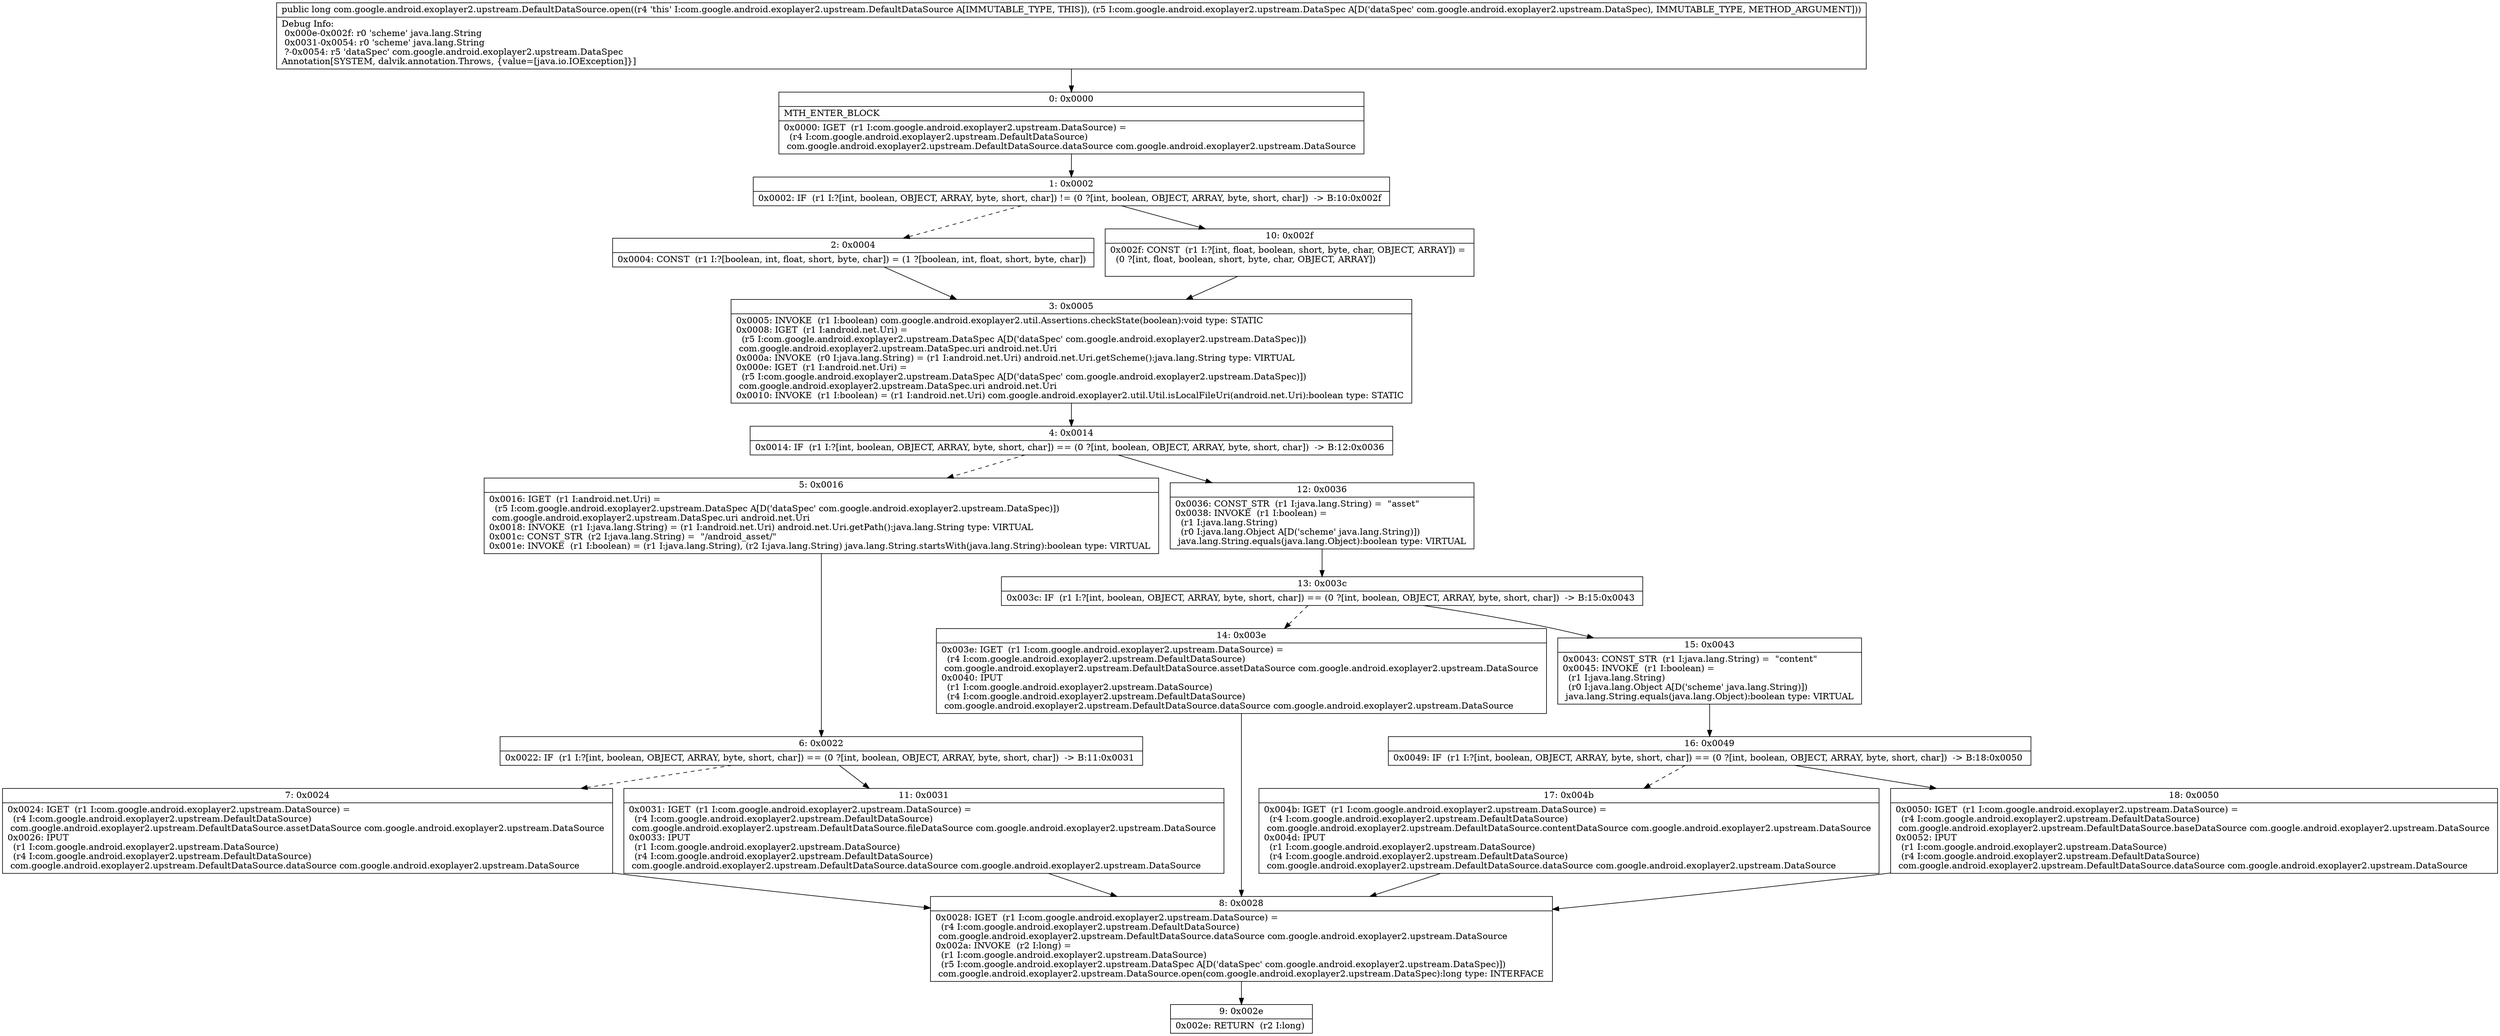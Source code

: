 digraph "CFG forcom.google.android.exoplayer2.upstream.DefaultDataSource.open(Lcom\/google\/android\/exoplayer2\/upstream\/DataSpec;)J" {
Node_0 [shape=record,label="{0\:\ 0x0000|MTH_ENTER_BLOCK\l|0x0000: IGET  (r1 I:com.google.android.exoplayer2.upstream.DataSource) = \l  (r4 I:com.google.android.exoplayer2.upstream.DefaultDataSource)\l com.google.android.exoplayer2.upstream.DefaultDataSource.dataSource com.google.android.exoplayer2.upstream.DataSource \l}"];
Node_1 [shape=record,label="{1\:\ 0x0002|0x0002: IF  (r1 I:?[int, boolean, OBJECT, ARRAY, byte, short, char]) != (0 ?[int, boolean, OBJECT, ARRAY, byte, short, char])  \-\> B:10:0x002f \l}"];
Node_2 [shape=record,label="{2\:\ 0x0004|0x0004: CONST  (r1 I:?[boolean, int, float, short, byte, char]) = (1 ?[boolean, int, float, short, byte, char]) \l}"];
Node_3 [shape=record,label="{3\:\ 0x0005|0x0005: INVOKE  (r1 I:boolean) com.google.android.exoplayer2.util.Assertions.checkState(boolean):void type: STATIC \l0x0008: IGET  (r1 I:android.net.Uri) = \l  (r5 I:com.google.android.exoplayer2.upstream.DataSpec A[D('dataSpec' com.google.android.exoplayer2.upstream.DataSpec)])\l com.google.android.exoplayer2.upstream.DataSpec.uri android.net.Uri \l0x000a: INVOKE  (r0 I:java.lang.String) = (r1 I:android.net.Uri) android.net.Uri.getScheme():java.lang.String type: VIRTUAL \l0x000e: IGET  (r1 I:android.net.Uri) = \l  (r5 I:com.google.android.exoplayer2.upstream.DataSpec A[D('dataSpec' com.google.android.exoplayer2.upstream.DataSpec)])\l com.google.android.exoplayer2.upstream.DataSpec.uri android.net.Uri \l0x0010: INVOKE  (r1 I:boolean) = (r1 I:android.net.Uri) com.google.android.exoplayer2.util.Util.isLocalFileUri(android.net.Uri):boolean type: STATIC \l}"];
Node_4 [shape=record,label="{4\:\ 0x0014|0x0014: IF  (r1 I:?[int, boolean, OBJECT, ARRAY, byte, short, char]) == (0 ?[int, boolean, OBJECT, ARRAY, byte, short, char])  \-\> B:12:0x0036 \l}"];
Node_5 [shape=record,label="{5\:\ 0x0016|0x0016: IGET  (r1 I:android.net.Uri) = \l  (r5 I:com.google.android.exoplayer2.upstream.DataSpec A[D('dataSpec' com.google.android.exoplayer2.upstream.DataSpec)])\l com.google.android.exoplayer2.upstream.DataSpec.uri android.net.Uri \l0x0018: INVOKE  (r1 I:java.lang.String) = (r1 I:android.net.Uri) android.net.Uri.getPath():java.lang.String type: VIRTUAL \l0x001c: CONST_STR  (r2 I:java.lang.String) =  \"\/android_asset\/\" \l0x001e: INVOKE  (r1 I:boolean) = (r1 I:java.lang.String), (r2 I:java.lang.String) java.lang.String.startsWith(java.lang.String):boolean type: VIRTUAL \l}"];
Node_6 [shape=record,label="{6\:\ 0x0022|0x0022: IF  (r1 I:?[int, boolean, OBJECT, ARRAY, byte, short, char]) == (0 ?[int, boolean, OBJECT, ARRAY, byte, short, char])  \-\> B:11:0x0031 \l}"];
Node_7 [shape=record,label="{7\:\ 0x0024|0x0024: IGET  (r1 I:com.google.android.exoplayer2.upstream.DataSource) = \l  (r4 I:com.google.android.exoplayer2.upstream.DefaultDataSource)\l com.google.android.exoplayer2.upstream.DefaultDataSource.assetDataSource com.google.android.exoplayer2.upstream.DataSource \l0x0026: IPUT  \l  (r1 I:com.google.android.exoplayer2.upstream.DataSource)\l  (r4 I:com.google.android.exoplayer2.upstream.DefaultDataSource)\l com.google.android.exoplayer2.upstream.DefaultDataSource.dataSource com.google.android.exoplayer2.upstream.DataSource \l}"];
Node_8 [shape=record,label="{8\:\ 0x0028|0x0028: IGET  (r1 I:com.google.android.exoplayer2.upstream.DataSource) = \l  (r4 I:com.google.android.exoplayer2.upstream.DefaultDataSource)\l com.google.android.exoplayer2.upstream.DefaultDataSource.dataSource com.google.android.exoplayer2.upstream.DataSource \l0x002a: INVOKE  (r2 I:long) = \l  (r1 I:com.google.android.exoplayer2.upstream.DataSource)\l  (r5 I:com.google.android.exoplayer2.upstream.DataSpec A[D('dataSpec' com.google.android.exoplayer2.upstream.DataSpec)])\l com.google.android.exoplayer2.upstream.DataSource.open(com.google.android.exoplayer2.upstream.DataSpec):long type: INTERFACE \l}"];
Node_9 [shape=record,label="{9\:\ 0x002e|0x002e: RETURN  (r2 I:long) \l}"];
Node_10 [shape=record,label="{10\:\ 0x002f|0x002f: CONST  (r1 I:?[int, float, boolean, short, byte, char, OBJECT, ARRAY]) = \l  (0 ?[int, float, boolean, short, byte, char, OBJECT, ARRAY])\l \l}"];
Node_11 [shape=record,label="{11\:\ 0x0031|0x0031: IGET  (r1 I:com.google.android.exoplayer2.upstream.DataSource) = \l  (r4 I:com.google.android.exoplayer2.upstream.DefaultDataSource)\l com.google.android.exoplayer2.upstream.DefaultDataSource.fileDataSource com.google.android.exoplayer2.upstream.DataSource \l0x0033: IPUT  \l  (r1 I:com.google.android.exoplayer2.upstream.DataSource)\l  (r4 I:com.google.android.exoplayer2.upstream.DefaultDataSource)\l com.google.android.exoplayer2.upstream.DefaultDataSource.dataSource com.google.android.exoplayer2.upstream.DataSource \l}"];
Node_12 [shape=record,label="{12\:\ 0x0036|0x0036: CONST_STR  (r1 I:java.lang.String) =  \"asset\" \l0x0038: INVOKE  (r1 I:boolean) = \l  (r1 I:java.lang.String)\l  (r0 I:java.lang.Object A[D('scheme' java.lang.String)])\l java.lang.String.equals(java.lang.Object):boolean type: VIRTUAL \l}"];
Node_13 [shape=record,label="{13\:\ 0x003c|0x003c: IF  (r1 I:?[int, boolean, OBJECT, ARRAY, byte, short, char]) == (0 ?[int, boolean, OBJECT, ARRAY, byte, short, char])  \-\> B:15:0x0043 \l}"];
Node_14 [shape=record,label="{14\:\ 0x003e|0x003e: IGET  (r1 I:com.google.android.exoplayer2.upstream.DataSource) = \l  (r4 I:com.google.android.exoplayer2.upstream.DefaultDataSource)\l com.google.android.exoplayer2.upstream.DefaultDataSource.assetDataSource com.google.android.exoplayer2.upstream.DataSource \l0x0040: IPUT  \l  (r1 I:com.google.android.exoplayer2.upstream.DataSource)\l  (r4 I:com.google.android.exoplayer2.upstream.DefaultDataSource)\l com.google.android.exoplayer2.upstream.DefaultDataSource.dataSource com.google.android.exoplayer2.upstream.DataSource \l}"];
Node_15 [shape=record,label="{15\:\ 0x0043|0x0043: CONST_STR  (r1 I:java.lang.String) =  \"content\" \l0x0045: INVOKE  (r1 I:boolean) = \l  (r1 I:java.lang.String)\l  (r0 I:java.lang.Object A[D('scheme' java.lang.String)])\l java.lang.String.equals(java.lang.Object):boolean type: VIRTUAL \l}"];
Node_16 [shape=record,label="{16\:\ 0x0049|0x0049: IF  (r1 I:?[int, boolean, OBJECT, ARRAY, byte, short, char]) == (0 ?[int, boolean, OBJECT, ARRAY, byte, short, char])  \-\> B:18:0x0050 \l}"];
Node_17 [shape=record,label="{17\:\ 0x004b|0x004b: IGET  (r1 I:com.google.android.exoplayer2.upstream.DataSource) = \l  (r4 I:com.google.android.exoplayer2.upstream.DefaultDataSource)\l com.google.android.exoplayer2.upstream.DefaultDataSource.contentDataSource com.google.android.exoplayer2.upstream.DataSource \l0x004d: IPUT  \l  (r1 I:com.google.android.exoplayer2.upstream.DataSource)\l  (r4 I:com.google.android.exoplayer2.upstream.DefaultDataSource)\l com.google.android.exoplayer2.upstream.DefaultDataSource.dataSource com.google.android.exoplayer2.upstream.DataSource \l}"];
Node_18 [shape=record,label="{18\:\ 0x0050|0x0050: IGET  (r1 I:com.google.android.exoplayer2.upstream.DataSource) = \l  (r4 I:com.google.android.exoplayer2.upstream.DefaultDataSource)\l com.google.android.exoplayer2.upstream.DefaultDataSource.baseDataSource com.google.android.exoplayer2.upstream.DataSource \l0x0052: IPUT  \l  (r1 I:com.google.android.exoplayer2.upstream.DataSource)\l  (r4 I:com.google.android.exoplayer2.upstream.DefaultDataSource)\l com.google.android.exoplayer2.upstream.DefaultDataSource.dataSource com.google.android.exoplayer2.upstream.DataSource \l}"];
MethodNode[shape=record,label="{public long com.google.android.exoplayer2.upstream.DefaultDataSource.open((r4 'this' I:com.google.android.exoplayer2.upstream.DefaultDataSource A[IMMUTABLE_TYPE, THIS]), (r5 I:com.google.android.exoplayer2.upstream.DataSpec A[D('dataSpec' com.google.android.exoplayer2.upstream.DataSpec), IMMUTABLE_TYPE, METHOD_ARGUMENT]))  | Debug Info:\l  0x000e\-0x002f: r0 'scheme' java.lang.String\l  0x0031\-0x0054: r0 'scheme' java.lang.String\l  ?\-0x0054: r5 'dataSpec' com.google.android.exoplayer2.upstream.DataSpec\lAnnotation[SYSTEM, dalvik.annotation.Throws, \{value=[java.io.IOException]\}]\l}"];
MethodNode -> Node_0;
Node_0 -> Node_1;
Node_1 -> Node_2[style=dashed];
Node_1 -> Node_10;
Node_2 -> Node_3;
Node_3 -> Node_4;
Node_4 -> Node_5[style=dashed];
Node_4 -> Node_12;
Node_5 -> Node_6;
Node_6 -> Node_7[style=dashed];
Node_6 -> Node_11;
Node_7 -> Node_8;
Node_8 -> Node_9;
Node_10 -> Node_3;
Node_11 -> Node_8;
Node_12 -> Node_13;
Node_13 -> Node_14[style=dashed];
Node_13 -> Node_15;
Node_14 -> Node_8;
Node_15 -> Node_16;
Node_16 -> Node_17[style=dashed];
Node_16 -> Node_18;
Node_17 -> Node_8;
Node_18 -> Node_8;
}

